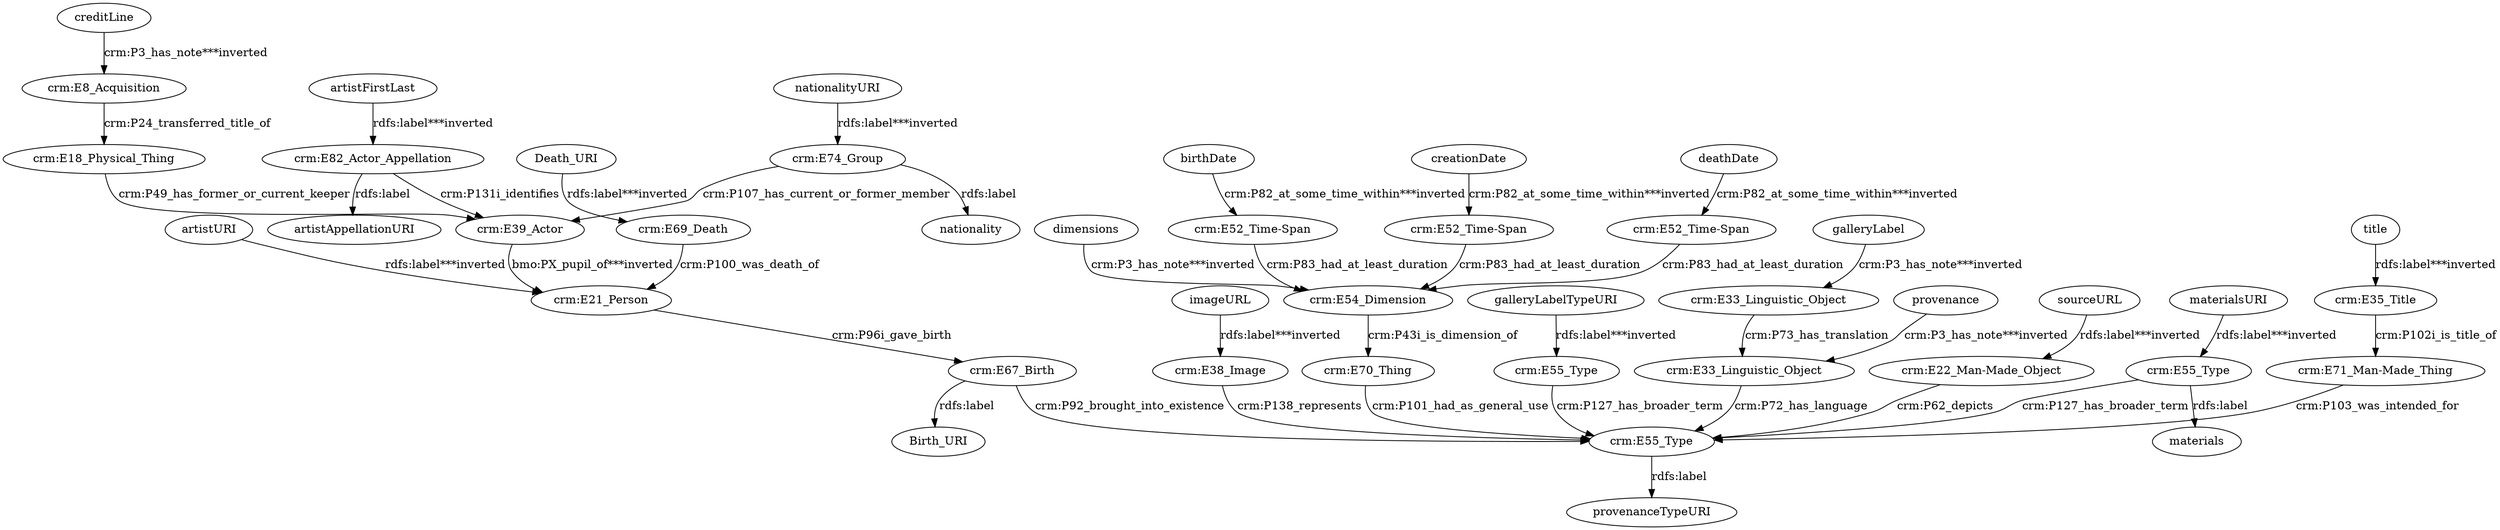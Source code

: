 digraph {
  Death_URI [type=attribute_name,label=Death_URI]
  "crm:E69_Death1" [type=class_uri,label="crm:E69_Death"]
  artistFirstLast [type=attribute_name,label=artistFirstLast]
  "crm:E82_Actor_Appellation1" [type=class_uri,label="crm:E82_Actor_Appellation"]
  artistURI [type=attribute_name,label=artistURI]
  "crm:E21_Person1" [type=class_uri,label="crm:E21_Person"]
  birthDate [type=attribute_name,label=birthDate]
  "crm:E52_Time-Span1" [type=class_uri,label="crm:E52_Time-Span"]
  creationDate [type=attribute_name,label=creationDate]
  "crm:E52_Time-Span3" [type=class_uri,label="crm:E52_Time-Span"]
  creditLine [type=attribute_name,label=creditLine]
  "crm:E8_Acquisition1" [type=class_uri,label="crm:E8_Acquisition"]
  "crm:E18_Physical_Thing" [type=class_uri,label="crm:E18_Physical_Thing"]
  "crm:E39_Actor" [type=class_uri,label="crm:E39_Actor"]
  "crm:E67_Birth1" [type=class_uri,label="crm:E67_Birth"]
  "crm:E22_Man-Made_Object1" [type=class_uri,label="crm:E22_Man-Made_Object"]
  "crm:E55_Type2" [type=class_uri,label="crm:E55_Type"]
  "crm:E33_Linguistic_Object1" [type=class_uri,label="crm:E33_Linguistic_Object"]
  "crm:E33_Linguistic_Object2" [type=class_uri,label="crm:E33_Linguistic_Object"]
  "crm:E35_Title1" [type=class_uri,label="crm:E35_Title"]
  "crm:E71_Man-Made_Thing" [type=class_uri,label="crm:E71_Man-Made_Thing"]
  "crm:E38_Image1" [type=class_uri,label="crm:E38_Image"]
  "crm:E54_Dimension1" [type=class_uri,label="crm:E54_Dimension"]
  "crm:E52_Time-Span2" [type=class_uri,label="crm:E52_Time-Span"]
  "crm:E70_Thing" [type=class_uri,label="crm:E70_Thing"]
  "crm:E55_Type1" [type=class_uri,label="crm:E55_Type"]
  materials [type=attribute_name,label=materials]
  provenanceTypeURI [type=attribute_name,label=provenanceTypeURI]
  "crm:E55_Type3" [type=class_uri,label="crm:E55_Type"]
  Birth_URI [type=attribute_name,label=Birth_URI]
  "crm:E74_Group1" [type=class_uri,label="crm:E74_Group"]
  nationality [type=attribute_name,label=nationality]
  artistAppellationURI [type=attribute_name,label=artistAppellationURI]
  deathDate [type=attribute_name,label=deathDate]
  dimensions [type=attribute_name,label=dimensions]
  galleryLabel [type=attribute_name,label=galleryLabel]
  galleryLabelTypeURI [type=attribute_name,label=galleryLabelTypeURI]
  imageURL [type=attribute_name,label=imageURL]
  materialsURI [type=attribute_name,label=materialsURI]
  nationalityURI [type=attribute_name,label=nationalityURI]
  provenance [type=attribute_name,label=provenance]
  sourceURL [type=attribute_name,label=sourceURL]
  title [type=attribute_name,label=title]
  Death_URI -> "crm:E69_Death1" [type=st_property_uri,label="rdfs:label***inverted",weight=1]
  artistFirstLast -> "crm:E82_Actor_Appellation1" [type=st_property_uri,label="rdfs:label***inverted",weight=1]
  artistURI -> "crm:E21_Person1" [type=st_property_uri,label="rdfs:label***inverted",weight=1]
  birthDate -> "crm:E52_Time-Span1" [type=st_property_uri,label="crm:P82_at_some_time_within***inverted",weight=1]
  creationDate -> "crm:E52_Time-Span3" [type=st_property_uri,label="crm:P82_at_some_time_within***inverted",weight=1]
  creditLine -> "crm:E8_Acquisition1" [type=st_property_uri,label="crm:P3_has_note***inverted",weight=1]
  "crm:E18_Physical_Thing" -> "crm:E39_Actor" [label="crm:P49_has_former_or_current_keeper",type=direct_property_uri,weight=1]
  "crm:E21_Person1" -> "crm:E67_Birth1" [label="crm:P96i_gave_birth",type=direct_property_uri,weight=1]
  "crm:E22_Man-Made_Object1" -> "crm:E55_Type2" [label="crm:P62_depicts",type=inherited,weight=4]
  "crm:E33_Linguistic_Object1" -> "crm:E55_Type2" [label="crm:P72_has_language",type=inherited,weight=4]
  "crm:E33_Linguistic_Object2" -> "crm:E33_Linguistic_Object1" [label="crm:P73_has_translation",type=direct_property_uri,weight=1]
  "crm:E35_Title1" -> "crm:E71_Man-Made_Thing" [label="crm:P102i_is_title_of",type=direct_property_uri,weight=1]
  "crm:E38_Image1" -> "crm:E55_Type2" [label="crm:P138_represents",type=inherited,weight=4]
  "crm:E39_Actor" -> "crm:E21_Person1" [type=direct_property_uri,label="bmo:PX_pupil_of***inverted",weight=1]
  "crm:E52_Time-Span1" -> "crm:E54_Dimension1" [label="crm:P83_had_at_least_duration",type=direct_property_uri,weight=1]
  "crm:E52_Time-Span2" -> "crm:E54_Dimension1" [label="crm:P83_had_at_least_duration",type=direct_property_uri,weight=1]
  "crm:E52_Time-Span3" -> "crm:E54_Dimension1" [label="crm:P83_had_at_least_duration",type=direct_property_uri,weight=1]
  "crm:E54_Dimension1" -> "crm:E70_Thing" [label="crm:P43i_is_dimension_of",type=direct_property_uri,weight=1]
  "crm:E55_Type1" -> "crm:E55_Type2" [label="crm:P127_has_broader_term",type=direct_property_uri,weight=1]
  "crm:E55_Type1" -> materials [label="rdfs:label",type=st_property_uri]
  "crm:E55_Type2" -> provenanceTypeURI [label="rdfs:label",type=st_property_uri]
  "crm:E55_Type3" -> "crm:E55_Type2" [label="crm:P127_has_broader_term",type=direct_property_uri,weight=1]
  "crm:E67_Birth1" -> Birth_URI [label="rdfs:label",type=st_property_uri]
  "crm:E67_Birth1" -> "crm:E55_Type2" [label="crm:P92_brought_into_existence",type=inherited,weight=4]
  "crm:E69_Death1" -> "crm:E21_Person1" [label="crm:P100_was_death_of",type=direct_property_uri,weight=1]
  "crm:E70_Thing" -> "crm:E55_Type2" [label="crm:P101_had_as_general_use",type=direct_property_uri,weight=1]
  "crm:E71_Man-Made_Thing" -> "crm:E55_Type2" [label="crm:P103_was_intended_for",type=direct_property_uri,weight=1]
  "crm:E74_Group1" -> "crm:E39_Actor" [label="crm:P107_has_current_or_former_member",type=direct_property_uri,weight=1]
  "crm:E74_Group1" -> nationality [label="rdfs:label",type=st_property_uri]
  "crm:E82_Actor_Appellation1" -> artistAppellationURI [label="rdfs:label",type=st_property_uri]
  "crm:E82_Actor_Appellation1" -> "crm:E39_Actor" [label="crm:P131i_identifies",type=direct_property_uri,weight=1]
  "crm:E8_Acquisition1" -> "crm:E18_Physical_Thing" [label="crm:P24_transferred_title_of",type=direct_property_uri,weight=1]
  deathDate -> "crm:E52_Time-Span2" [type=st_property_uri,label="crm:P82_at_some_time_within***inverted",weight=1]
  dimensions -> "crm:E54_Dimension1" [type=st_property_uri,label="crm:P3_has_note***inverted",weight=1]
  galleryLabel -> "crm:E33_Linguistic_Object2" [type=st_property_uri,label="crm:P3_has_note***inverted",weight=1]
  galleryLabelTypeURI -> "crm:E55_Type3" [type=st_property_uri,label="rdfs:label***inverted",weight=1]
  imageURL -> "crm:E38_Image1" [type=st_property_uri,label="rdfs:label***inverted",weight=1]
  materialsURI -> "crm:E55_Type1" [type=st_property_uri,label="rdfs:label***inverted",weight=1]
  nationalityURI -> "crm:E74_Group1" [type=st_property_uri,label="rdfs:label***inverted",weight=1]
  provenance -> "crm:E33_Linguistic_Object1" [type=st_property_uri,label="crm:P3_has_note***inverted",weight=1]
  sourceURL -> "crm:E22_Man-Made_Object1" [type=st_property_uri,label="rdfs:label***inverted",weight=1]
  title -> "crm:E35_Title1" [type=st_property_uri,label="rdfs:label***inverted",weight=1]
}
